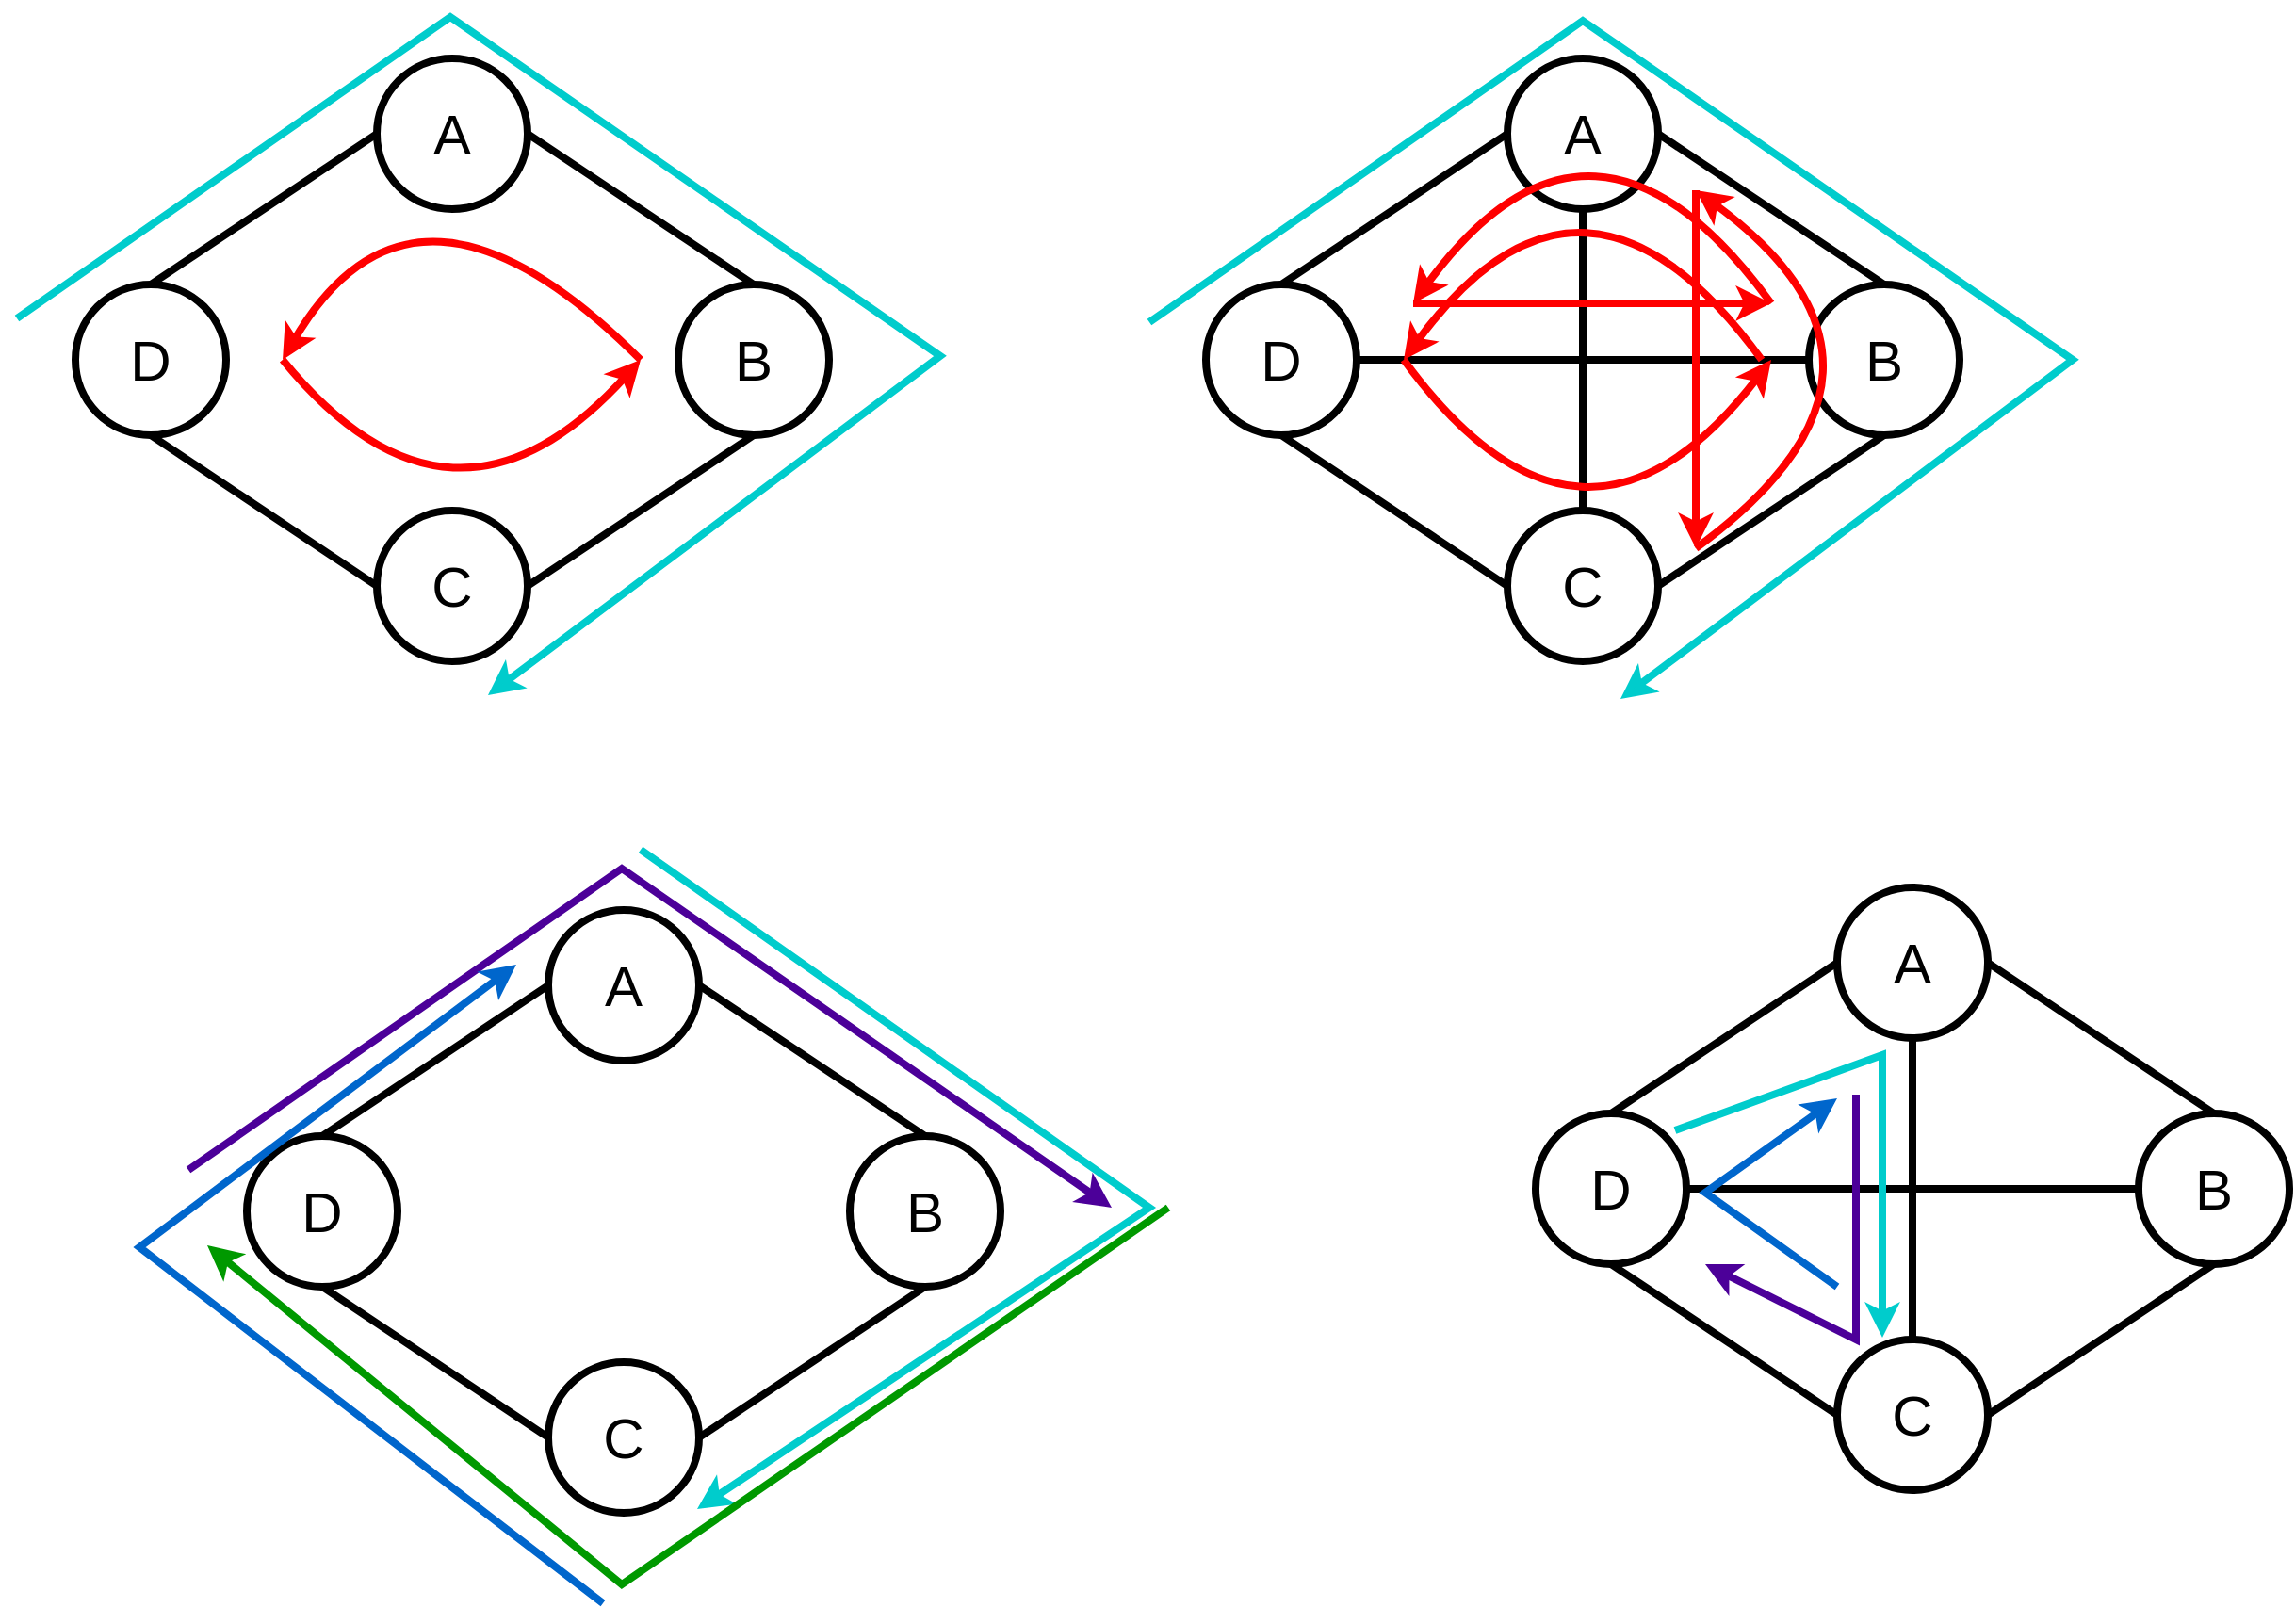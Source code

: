 <mxfile version="21.2.1" type="device">
  <diagram name="Page-1" id="dd472eb7-4b8b-5cd9-a60b-b15522922e76">
    <mxGraphModel dx="1789" dy="1180" grid="1" gridSize="10" guides="1" tooltips="1" connect="1" arrows="1" fold="1" page="1" pageScale="1" pageWidth="1100" pageHeight="850" background="none" math="0" shadow="0">
      <root>
        <mxCell id="0" />
        <mxCell id="1" parent="0" />
        <mxCell id="Kns-bw97P9-mJ-PoGu3Q-6" value="" style="endArrow=none;html=1;rounded=0;strokeWidth=4;entryX=0;entryY=0.5;entryDx=0;entryDy=0;exitX=0.5;exitY=0;exitDx=0;exitDy=0;" parent="1" source="Kns-bw97P9-mJ-PoGu3Q-14" target="Kns-bw97P9-mJ-PoGu3Q-11" edge="1">
          <mxGeometry width="50" height="50" relative="1" as="geometry">
            <mxPoint x="-189" y="486" as="sourcePoint" />
            <mxPoint x="-69" y="416" as="targetPoint" />
          </mxGeometry>
        </mxCell>
        <mxCell id="Kns-bw97P9-mJ-PoGu3Q-7" value="" style="endArrow=none;html=1;rounded=0;strokeWidth=4;exitX=1;exitY=0.5;exitDx=0;exitDy=0;entryX=0.5;entryY=0;entryDx=0;entryDy=0;" parent="1" source="Kns-bw97P9-mJ-PoGu3Q-11" target="Kns-bw97P9-mJ-PoGu3Q-12" edge="1">
          <mxGeometry width="50" height="50" relative="1" as="geometry">
            <mxPoint x="-11" y="411" as="sourcePoint" />
            <mxPoint x="116" y="489" as="targetPoint" />
          </mxGeometry>
        </mxCell>
        <mxCell id="Kns-bw97P9-mJ-PoGu3Q-8" value="" style="endArrow=none;html=1;rounded=0;strokeWidth=4;entryX=0.5;entryY=1;entryDx=0;entryDy=0;exitX=1;exitY=0.5;exitDx=0;exitDy=0;" parent="1" source="Kns-bw97P9-mJ-PoGu3Q-13" target="Kns-bw97P9-mJ-PoGu3Q-12" edge="1">
          <mxGeometry width="50" height="50" relative="1" as="geometry">
            <mxPoint x="-5" y="591" as="sourcePoint" />
            <mxPoint x="98" y="525" as="targetPoint" />
          </mxGeometry>
        </mxCell>
        <mxCell id="Kns-bw97P9-mJ-PoGu3Q-9" value="" style="endArrow=none;html=1;rounded=0;strokeWidth=4;entryX=0.5;entryY=1;entryDx=0;entryDy=0;exitX=0;exitY=0.5;exitDx=0;exitDy=0;" parent="1" source="Kns-bw97P9-mJ-PoGu3Q-13" target="Kns-bw97P9-mJ-PoGu3Q-14" edge="1">
          <mxGeometry width="50" height="50" relative="1" as="geometry">
            <mxPoint x="-76" y="595" as="sourcePoint" />
            <mxPoint x="-187" y="531" as="targetPoint" />
          </mxGeometry>
        </mxCell>
        <mxCell id="Kns-bw97P9-mJ-PoGu3Q-11" value="&lt;font style=&quot;font-size: 30px;&quot;&gt;A&lt;/font&gt;" style="ellipse;whiteSpace=wrap;html=1;aspect=fixed;strokeWidth=4;" parent="1" vertex="1">
          <mxGeometry x="200" y="240" width="80" height="80" as="geometry" />
        </mxCell>
        <mxCell id="Kns-bw97P9-mJ-PoGu3Q-12" value="&lt;font style=&quot;font-size: 30px;&quot;&gt;B&lt;/font&gt;" style="ellipse;whiteSpace=wrap;html=1;aspect=fixed;strokeWidth=4;" parent="1" vertex="1">
          <mxGeometry x="360" y="360" width="80" height="80" as="geometry" />
        </mxCell>
        <mxCell id="Kns-bw97P9-mJ-PoGu3Q-13" value="&lt;font style=&quot;font-size: 30px;&quot;&gt;C&lt;/font&gt;" style="ellipse;whiteSpace=wrap;html=1;aspect=fixed;strokeWidth=4;" parent="1" vertex="1">
          <mxGeometry x="200" y="480" width="80" height="80" as="geometry" />
        </mxCell>
        <mxCell id="Kns-bw97P9-mJ-PoGu3Q-14" value="&lt;font style=&quot;font-size: 30px;&quot;&gt;D&lt;/font&gt;" style="ellipse;whiteSpace=wrap;html=1;aspect=fixed;strokeWidth=4;" parent="1" vertex="1">
          <mxGeometry x="40" y="360" width="80" height="80" as="geometry" />
        </mxCell>
        <mxCell id="Kns-bw97P9-mJ-PoGu3Q-19" value="" style="endArrow=none;html=1;rounded=0;strokeWidth=4;entryX=0;entryY=0.5;entryDx=0;entryDy=0;exitX=0.5;exitY=0;exitDx=0;exitDy=0;" parent="1" source="Kns-bw97P9-mJ-PoGu3Q-26" target="Kns-bw97P9-mJ-PoGu3Q-23" edge="1">
          <mxGeometry width="50" height="50" relative="1" as="geometry">
            <mxPoint x="411" y="486" as="sourcePoint" />
            <mxPoint x="531" y="416" as="targetPoint" />
          </mxGeometry>
        </mxCell>
        <mxCell id="Kns-bw97P9-mJ-PoGu3Q-20" value="" style="endArrow=none;html=1;rounded=0;strokeWidth=4;exitX=1;exitY=0.5;exitDx=0;exitDy=0;entryX=0.5;entryY=0;entryDx=0;entryDy=0;" parent="1" source="Kns-bw97P9-mJ-PoGu3Q-23" target="Kns-bw97P9-mJ-PoGu3Q-24" edge="1">
          <mxGeometry width="50" height="50" relative="1" as="geometry">
            <mxPoint x="589" y="411" as="sourcePoint" />
            <mxPoint x="716" y="489" as="targetPoint" />
          </mxGeometry>
        </mxCell>
        <mxCell id="Kns-bw97P9-mJ-PoGu3Q-21" value="" style="endArrow=none;html=1;rounded=0;strokeWidth=4;entryX=0.5;entryY=1;entryDx=0;entryDy=0;exitX=1;exitY=0.5;exitDx=0;exitDy=0;" parent="1" source="Kns-bw97P9-mJ-PoGu3Q-25" target="Kns-bw97P9-mJ-PoGu3Q-24" edge="1">
          <mxGeometry width="50" height="50" relative="1" as="geometry">
            <mxPoint x="595" y="591" as="sourcePoint" />
            <mxPoint x="698" y="525" as="targetPoint" />
          </mxGeometry>
        </mxCell>
        <mxCell id="Kns-bw97P9-mJ-PoGu3Q-22" value="" style="endArrow=none;html=1;rounded=0;strokeWidth=4;entryX=0.5;entryY=1;entryDx=0;entryDy=0;exitX=0;exitY=0.5;exitDx=0;exitDy=0;" parent="1" source="Kns-bw97P9-mJ-PoGu3Q-25" target="Kns-bw97P9-mJ-PoGu3Q-26" edge="1">
          <mxGeometry width="50" height="50" relative="1" as="geometry">
            <mxPoint x="524" y="595" as="sourcePoint" />
            <mxPoint x="413" y="531" as="targetPoint" />
          </mxGeometry>
        </mxCell>
        <mxCell id="Kns-bw97P9-mJ-PoGu3Q-23" value="&lt;font style=&quot;font-size: 30px;&quot;&gt;A&lt;/font&gt;" style="ellipse;whiteSpace=wrap;html=1;aspect=fixed;strokeWidth=4;" parent="1" vertex="1">
          <mxGeometry x="800" y="240" width="80" height="80" as="geometry" />
        </mxCell>
        <mxCell id="Kns-bw97P9-mJ-PoGu3Q-24" value="&lt;font style=&quot;font-size: 30px;&quot;&gt;B&lt;/font&gt;" style="ellipse;whiteSpace=wrap;html=1;aspect=fixed;strokeWidth=4;" parent="1" vertex="1">
          <mxGeometry x="960" y="360" width="80" height="80" as="geometry" />
        </mxCell>
        <mxCell id="Kns-bw97P9-mJ-PoGu3Q-25" value="&lt;font style=&quot;font-size: 30px;&quot;&gt;C&lt;/font&gt;" style="ellipse;whiteSpace=wrap;html=1;aspect=fixed;strokeWidth=4;" parent="1" vertex="1">
          <mxGeometry x="800" y="480" width="80" height="80" as="geometry" />
        </mxCell>
        <mxCell id="Kns-bw97P9-mJ-PoGu3Q-26" value="&lt;font style=&quot;font-size: 30px;&quot;&gt;D&lt;/font&gt;" style="ellipse;whiteSpace=wrap;html=1;aspect=fixed;strokeWidth=4;" parent="1" vertex="1">
          <mxGeometry x="640" y="360" width="80" height="80" as="geometry" />
        </mxCell>
        <mxCell id="Kns-bw97P9-mJ-PoGu3Q-27" value="" style="endArrow=none;html=1;rounded=0;strokeWidth=4;entryX=0;entryY=0.5;entryDx=0;entryDy=0;exitX=1;exitY=0.5;exitDx=0;exitDy=0;" parent="1" source="Kns-bw97P9-mJ-PoGu3Q-26" target="Kns-bw97P9-mJ-PoGu3Q-24" edge="1">
          <mxGeometry width="50" height="50" relative="1" as="geometry">
            <mxPoint x="690" y="370" as="sourcePoint" />
            <mxPoint x="810" y="290" as="targetPoint" />
          </mxGeometry>
        </mxCell>
        <mxCell id="Kns-bw97P9-mJ-PoGu3Q-28" value="" style="endArrow=none;html=1;rounded=0;strokeWidth=4;entryX=0.5;entryY=0;entryDx=0;entryDy=0;exitX=0.5;exitY=1;exitDx=0;exitDy=0;" parent="1" source="Kns-bw97P9-mJ-PoGu3Q-23" target="Kns-bw97P9-mJ-PoGu3Q-25" edge="1">
          <mxGeometry width="50" height="50" relative="1" as="geometry">
            <mxPoint x="730" y="410" as="sourcePoint" />
            <mxPoint x="970" y="410" as="targetPoint" />
          </mxGeometry>
        </mxCell>
        <mxCell id="Kns-bw97P9-mJ-PoGu3Q-29" value="" style="edgeStyle=none;orthogonalLoop=1;jettySize=auto;html=1;rounded=0;strokeWidth=4;strokeColor=#00CCCC;" parent="1" edge="1">
          <mxGeometry width="80" relative="1" as="geometry">
            <mxPoint x="9" y="378" as="sourcePoint" />
            <mxPoint x="259" y="578" as="targetPoint" />
            <Array as="points">
              <mxPoint x="239" y="218" />
              <mxPoint x="499" y="398" />
            </Array>
          </mxGeometry>
        </mxCell>
        <mxCell id="Kns-bw97P9-mJ-PoGu3Q-30" value="" style="curved=1;endArrow=classic;html=1;rounded=0;strokeWidth=4;strokeColor=#FF0000;" parent="1" edge="1">
          <mxGeometry width="50" height="50" relative="1" as="geometry">
            <mxPoint x="340" y="400" as="sourcePoint" />
            <mxPoint x="150" y="400" as="targetPoint" />
            <Array as="points">
              <mxPoint x="220" y="280" />
            </Array>
          </mxGeometry>
        </mxCell>
        <mxCell id="Kns-bw97P9-mJ-PoGu3Q-31" value="" style="curved=1;endArrow=classic;html=1;rounded=0;strokeWidth=4;strokeColor=#FF0000;" parent="1" edge="1">
          <mxGeometry width="50" height="50" relative="1" as="geometry">
            <mxPoint x="150" y="400" as="sourcePoint" />
            <mxPoint x="340" y="400" as="targetPoint" />
            <Array as="points">
              <mxPoint x="240" y="510" />
            </Array>
          </mxGeometry>
        </mxCell>
        <mxCell id="Kns-bw97P9-mJ-PoGu3Q-32" value="" style="edgeStyle=none;orthogonalLoop=1;jettySize=auto;html=1;rounded=0;strokeWidth=4;strokeColor=#00CCCC;" parent="1" edge="1">
          <mxGeometry width="80" relative="1" as="geometry">
            <mxPoint x="610" y="380" as="sourcePoint" />
            <mxPoint x="860" y="580" as="targetPoint" />
            <Array as="points">
              <mxPoint x="840" y="220" />
              <mxPoint x="1100" y="400" />
            </Array>
          </mxGeometry>
        </mxCell>
        <mxCell id="Kns-bw97P9-mJ-PoGu3Q-33" value="" style="curved=1;endArrow=classic;html=1;rounded=0;strokeWidth=4;strokeColor=#FF0000;" parent="1" edge="1">
          <mxGeometry width="50" height="50" relative="1" as="geometry">
            <mxPoint x="935" y="400" as="sourcePoint" />
            <mxPoint x="745" y="400" as="targetPoint" />
            <Array as="points">
              <mxPoint x="840" y="270" />
            </Array>
          </mxGeometry>
        </mxCell>
        <mxCell id="Kns-bw97P9-mJ-PoGu3Q-34" value="" style="curved=1;endArrow=classic;html=1;rounded=0;strokeWidth=4;strokeColor=#FF0000;" parent="1" edge="1">
          <mxGeometry width="50" height="50" relative="1" as="geometry">
            <mxPoint x="745" y="400" as="sourcePoint" />
            <mxPoint x="940" y="400" as="targetPoint" />
            <Array as="points">
              <mxPoint x="840" y="530" />
            </Array>
          </mxGeometry>
        </mxCell>
        <mxCell id="Kns-bw97P9-mJ-PoGu3Q-35" value="" style="curved=1;endArrow=classic;html=1;rounded=0;strokeWidth=4;strokeColor=#FF0000;" parent="1" edge="1">
          <mxGeometry width="50" height="50" relative="1" as="geometry">
            <mxPoint x="940" y="370" as="sourcePoint" />
            <mxPoint x="750" y="370" as="targetPoint" />
            <Array as="points">
              <mxPoint x="845" y="240" />
            </Array>
          </mxGeometry>
        </mxCell>
        <mxCell id="Kns-bw97P9-mJ-PoGu3Q-36" value="" style="endArrow=classic;html=1;rounded=0;strokeWidth=4;strokeColor=#FF0000;" parent="1" edge="1">
          <mxGeometry width="50" height="50" relative="1" as="geometry">
            <mxPoint x="750" y="370" as="sourcePoint" />
            <mxPoint x="940" y="370" as="targetPoint" />
          </mxGeometry>
        </mxCell>
        <mxCell id="Kns-bw97P9-mJ-PoGu3Q-40" value="" style="group;rotation=90;" parent="1" vertex="1" connectable="0">
          <mxGeometry x="870" y="340" width="190" height="130" as="geometry" />
        </mxCell>
        <mxCell id="Kns-bw97P9-mJ-PoGu3Q-38" value="" style="curved=1;endArrow=classic;html=1;rounded=0;strokeWidth=4;strokeColor=#FF0000;" parent="Kns-bw97P9-mJ-PoGu3Q-40" edge="1">
          <mxGeometry width="50" height="50" relative="1" as="geometry">
            <mxPoint x="30" y="160" as="sourcePoint" />
            <mxPoint x="30" y="-30" as="targetPoint" />
            <Array as="points">
              <mxPoint x="160" y="65" />
            </Array>
          </mxGeometry>
        </mxCell>
        <mxCell id="Kns-bw97P9-mJ-PoGu3Q-39" value="" style="endArrow=classic;html=1;rounded=0;strokeWidth=4;strokeColor=#FF0000;" parent="Kns-bw97P9-mJ-PoGu3Q-40" edge="1">
          <mxGeometry width="50" height="50" relative="1" as="geometry">
            <mxPoint x="30" y="-30" as="sourcePoint" />
            <mxPoint x="30" y="160" as="targetPoint" />
          </mxGeometry>
        </mxCell>
        <mxCell id="tr_B0UnX017DNEUYkG4s-1" value="" style="endArrow=none;html=1;rounded=0;strokeWidth=4;entryX=0;entryY=0.5;entryDx=0;entryDy=0;exitX=0.5;exitY=0;exitDx=0;exitDy=0;" parent="1" source="tr_B0UnX017DNEUYkG4s-8" target="tr_B0UnX017DNEUYkG4s-5" edge="1">
          <mxGeometry width="50" height="50" relative="1" as="geometry">
            <mxPoint x="-98" y="938" as="sourcePoint" />
            <mxPoint x="22" y="868" as="targetPoint" />
          </mxGeometry>
        </mxCell>
        <mxCell id="tr_B0UnX017DNEUYkG4s-2" value="" style="endArrow=none;html=1;rounded=0;strokeWidth=4;exitX=1;exitY=0.5;exitDx=0;exitDy=0;entryX=0.5;entryY=0;entryDx=0;entryDy=0;" parent="1" source="tr_B0UnX017DNEUYkG4s-5" target="tr_B0UnX017DNEUYkG4s-6" edge="1">
          <mxGeometry width="50" height="50" relative="1" as="geometry">
            <mxPoint x="80" y="863" as="sourcePoint" />
            <mxPoint x="207" y="941" as="targetPoint" />
          </mxGeometry>
        </mxCell>
        <mxCell id="tr_B0UnX017DNEUYkG4s-3" value="" style="endArrow=none;html=1;rounded=0;strokeWidth=4;entryX=0.5;entryY=1;entryDx=0;entryDy=0;exitX=1;exitY=0.5;exitDx=0;exitDy=0;" parent="1" source="tr_B0UnX017DNEUYkG4s-7" target="tr_B0UnX017DNEUYkG4s-6" edge="1">
          <mxGeometry width="50" height="50" relative="1" as="geometry">
            <mxPoint x="86" y="1043" as="sourcePoint" />
            <mxPoint x="189" y="977" as="targetPoint" />
          </mxGeometry>
        </mxCell>
        <mxCell id="tr_B0UnX017DNEUYkG4s-4" value="" style="endArrow=none;html=1;rounded=0;strokeWidth=4;entryX=0.5;entryY=1;entryDx=0;entryDy=0;exitX=0;exitY=0.5;exitDx=0;exitDy=0;" parent="1" source="tr_B0UnX017DNEUYkG4s-7" target="tr_B0UnX017DNEUYkG4s-8" edge="1">
          <mxGeometry width="50" height="50" relative="1" as="geometry">
            <mxPoint x="15" y="1047" as="sourcePoint" />
            <mxPoint x="-96" y="983" as="targetPoint" />
          </mxGeometry>
        </mxCell>
        <mxCell id="tr_B0UnX017DNEUYkG4s-5" value="&lt;font style=&quot;font-size: 30px;&quot;&gt;A&lt;/font&gt;" style="ellipse;whiteSpace=wrap;html=1;aspect=fixed;strokeWidth=4;" parent="1" vertex="1">
          <mxGeometry x="291" y="692" width="80" height="80" as="geometry" />
        </mxCell>
        <mxCell id="tr_B0UnX017DNEUYkG4s-6" value="&lt;font style=&quot;font-size: 30px;&quot;&gt;B&lt;/font&gt;" style="ellipse;whiteSpace=wrap;html=1;aspect=fixed;strokeWidth=4;" parent="1" vertex="1">
          <mxGeometry x="451" y="812" width="80" height="80" as="geometry" />
        </mxCell>
        <mxCell id="tr_B0UnX017DNEUYkG4s-7" value="&lt;font style=&quot;font-size: 30px;&quot;&gt;C&lt;/font&gt;" style="ellipse;whiteSpace=wrap;html=1;aspect=fixed;strokeWidth=4;" parent="1" vertex="1">
          <mxGeometry x="291" y="932" width="80" height="80" as="geometry" />
        </mxCell>
        <mxCell id="tr_B0UnX017DNEUYkG4s-8" value="&lt;font style=&quot;font-size: 30px;&quot;&gt;D&lt;/font&gt;" style="ellipse;whiteSpace=wrap;html=1;aspect=fixed;strokeWidth=4;" parent="1" vertex="1">
          <mxGeometry x="131" y="812" width="80" height="80" as="geometry" />
        </mxCell>
        <mxCell id="tr_B0UnX017DNEUYkG4s-9" value="" style="edgeStyle=none;orthogonalLoop=1;jettySize=auto;html=1;rounded=0;strokeWidth=4;strokeColor=#4C0099;fillColor=#e1d5e7;" parent="1" edge="1">
          <mxGeometry width="80" relative="1" as="geometry">
            <mxPoint x="100" y="830" as="sourcePoint" />
            <mxPoint x="590" y="850" as="targetPoint" />
            <Array as="points">
              <mxPoint x="330" y="670" />
              <mxPoint x="590" y="850" />
            </Array>
          </mxGeometry>
        </mxCell>
        <mxCell id="tr_B0UnX017DNEUYkG4s-12" value="" style="edgeStyle=none;orthogonalLoop=1;jettySize=auto;html=1;rounded=0;strokeWidth=4;strokeColor=#00CCCC;fillColor=#fff2cc;" parent="1" edge="1">
          <mxGeometry width="80" relative="1" as="geometry">
            <mxPoint x="340" y="660" as="sourcePoint" />
            <mxPoint x="370" y="1010" as="targetPoint" />
            <Array as="points">
              <mxPoint x="610" y="850" />
              <mxPoint x="370" y="1010" />
            </Array>
          </mxGeometry>
        </mxCell>
        <mxCell id="tr_B0UnX017DNEUYkG4s-13" value="" style="edgeStyle=none;orthogonalLoop=1;jettySize=auto;html=1;rounded=0;strokeWidth=4;strokeColor=#009900;fillColor=#d5e8d4;" parent="1" edge="1">
          <mxGeometry width="80" relative="1" as="geometry">
            <mxPoint x="620" y="850" as="sourcePoint" />
            <mxPoint x="110" y="870" as="targetPoint" />
            <Array as="points">
              <mxPoint x="330" y="1050" />
              <mxPoint x="110" y="870" />
            </Array>
          </mxGeometry>
        </mxCell>
        <mxCell id="tr_B0UnX017DNEUYkG4s-14" value="" style="edgeStyle=none;orthogonalLoop=1;jettySize=auto;html=1;rounded=0;strokeWidth=4;strokeColor=#0066CC;fillColor=#dae8fc;" parent="1" edge="1">
          <mxGeometry width="80" relative="1" as="geometry">
            <mxPoint x="320" y="1060" as="sourcePoint" />
            <mxPoint x="274" y="721" as="targetPoint" />
            <Array as="points">
              <mxPoint x="74" y="871" />
              <mxPoint x="274" y="721" />
            </Array>
          </mxGeometry>
        </mxCell>
        <mxCell id="tr_B0UnX017DNEUYkG4s-33" value="" style="endArrow=none;html=1;rounded=0;strokeWidth=4;entryX=0;entryY=0.5;entryDx=0;entryDy=0;exitX=0.5;exitY=0;exitDx=0;exitDy=0;" parent="1" source="tr_B0UnX017DNEUYkG4s-40" target="tr_B0UnX017DNEUYkG4s-37" edge="1">
          <mxGeometry width="50" height="50" relative="1" as="geometry">
            <mxPoint x="586" y="926" as="sourcePoint" />
            <mxPoint x="706" y="856" as="targetPoint" />
          </mxGeometry>
        </mxCell>
        <mxCell id="tr_B0UnX017DNEUYkG4s-34" value="" style="endArrow=none;html=1;rounded=0;strokeWidth=4;exitX=1;exitY=0.5;exitDx=0;exitDy=0;entryX=0.5;entryY=0;entryDx=0;entryDy=0;" parent="1" source="tr_B0UnX017DNEUYkG4s-37" target="tr_B0UnX017DNEUYkG4s-38" edge="1">
          <mxGeometry width="50" height="50" relative="1" as="geometry">
            <mxPoint x="764" y="851" as="sourcePoint" />
            <mxPoint x="891" y="929" as="targetPoint" />
          </mxGeometry>
        </mxCell>
        <mxCell id="tr_B0UnX017DNEUYkG4s-35" value="" style="endArrow=none;html=1;rounded=0;strokeWidth=4;entryX=0.5;entryY=1;entryDx=0;entryDy=0;exitX=1;exitY=0.5;exitDx=0;exitDy=0;" parent="1" source="tr_B0UnX017DNEUYkG4s-39" target="tr_B0UnX017DNEUYkG4s-38" edge="1">
          <mxGeometry width="50" height="50" relative="1" as="geometry">
            <mxPoint x="770" y="1031" as="sourcePoint" />
            <mxPoint x="873" y="965" as="targetPoint" />
          </mxGeometry>
        </mxCell>
        <mxCell id="tr_B0UnX017DNEUYkG4s-36" value="" style="endArrow=none;html=1;rounded=0;strokeWidth=4;entryX=0.5;entryY=1;entryDx=0;entryDy=0;exitX=0;exitY=0.5;exitDx=0;exitDy=0;" parent="1" source="tr_B0UnX017DNEUYkG4s-39" target="tr_B0UnX017DNEUYkG4s-40" edge="1">
          <mxGeometry width="50" height="50" relative="1" as="geometry">
            <mxPoint x="699" y="1035" as="sourcePoint" />
            <mxPoint x="588" y="971" as="targetPoint" />
          </mxGeometry>
        </mxCell>
        <mxCell id="tr_B0UnX017DNEUYkG4s-37" value="&lt;font style=&quot;font-size: 30px;&quot;&gt;A&lt;/font&gt;" style="ellipse;whiteSpace=wrap;html=1;aspect=fixed;strokeWidth=4;" parent="1" vertex="1">
          <mxGeometry x="975" y="680" width="80" height="80" as="geometry" />
        </mxCell>
        <mxCell id="tr_B0UnX017DNEUYkG4s-38" value="&lt;font style=&quot;font-size: 30px;&quot;&gt;B&lt;/font&gt;" style="ellipse;whiteSpace=wrap;html=1;aspect=fixed;strokeWidth=4;" parent="1" vertex="1">
          <mxGeometry x="1135" y="800" width="80" height="80" as="geometry" />
        </mxCell>
        <mxCell id="tr_B0UnX017DNEUYkG4s-39" value="&lt;font style=&quot;font-size: 30px;&quot;&gt;C&lt;/font&gt;" style="ellipse;whiteSpace=wrap;html=1;aspect=fixed;strokeWidth=4;" parent="1" vertex="1">
          <mxGeometry x="975" y="920" width="80" height="80" as="geometry" />
        </mxCell>
        <mxCell id="tr_B0UnX017DNEUYkG4s-40" value="&lt;font style=&quot;font-size: 30px;&quot;&gt;D&lt;/font&gt;" style="ellipse;whiteSpace=wrap;html=1;aspect=fixed;strokeWidth=4;" parent="1" vertex="1">
          <mxGeometry x="815" y="800" width="80" height="80" as="geometry" />
        </mxCell>
        <mxCell id="tr_B0UnX017DNEUYkG4s-41" value="" style="endArrow=none;html=1;rounded=0;strokeWidth=4;entryX=0;entryY=0.5;entryDx=0;entryDy=0;exitX=1;exitY=0.5;exitDx=0;exitDy=0;" parent="1" source="tr_B0UnX017DNEUYkG4s-40" target="tr_B0UnX017DNEUYkG4s-38" edge="1">
          <mxGeometry width="50" height="50" relative="1" as="geometry">
            <mxPoint x="865" y="810" as="sourcePoint" />
            <mxPoint x="985" y="730" as="targetPoint" />
          </mxGeometry>
        </mxCell>
        <mxCell id="tr_B0UnX017DNEUYkG4s-42" value="" style="endArrow=none;html=1;rounded=0;strokeWidth=4;entryX=0.5;entryY=0;entryDx=0;entryDy=0;exitX=0.5;exitY=1;exitDx=0;exitDy=0;" parent="1" source="tr_B0UnX017DNEUYkG4s-37" target="tr_B0UnX017DNEUYkG4s-39" edge="1">
          <mxGeometry width="50" height="50" relative="1" as="geometry">
            <mxPoint x="905" y="850" as="sourcePoint" />
            <mxPoint x="1145" y="850" as="targetPoint" />
          </mxGeometry>
        </mxCell>
        <mxCell id="tr_B0UnX017DNEUYkG4s-43" value="" style="edgeStyle=none;orthogonalLoop=1;jettySize=auto;html=1;rounded=0;strokeWidth=4;strokeColor=#00CCCC;entryX=0.5;entryY=0;entryDx=0;entryDy=0;" parent="1" edge="1">
          <mxGeometry width="80" relative="1" as="geometry">
            <mxPoint x="889" y="809" as="sourcePoint" />
            <mxPoint x="999" y="919" as="targetPoint" />
            <Array as="points">
              <mxPoint x="999" y="769" />
              <mxPoint x="999" y="849" />
            </Array>
          </mxGeometry>
        </mxCell>
        <mxCell id="tr_B0UnX017DNEUYkG4s-51" value="" style="edgeStyle=none;orthogonalLoop=1;jettySize=auto;html=1;rounded=0;strokeWidth=4;strokeColor=#4C0099;" parent="1" edge="1">
          <mxGeometry width="80" relative="1" as="geometry">
            <mxPoint x="985" y="790" as="sourcePoint" />
            <mxPoint x="905" y="880" as="targetPoint" />
            <Array as="points">
              <mxPoint x="985" y="920" />
              <mxPoint x="925" y="890" />
              <mxPoint x="905" y="880" />
            </Array>
          </mxGeometry>
        </mxCell>
        <mxCell id="tr_B0UnX017DNEUYkG4s-52" value="" style="edgeStyle=none;orthogonalLoop=1;jettySize=auto;html=1;rounded=0;strokeWidth=4;strokeColor=#0066CC;fillColor=#dae8fc;" parent="1" edge="1">
          <mxGeometry width="80" relative="1" as="geometry">
            <mxPoint x="975" y="892" as="sourcePoint" />
            <mxPoint x="975" y="792" as="targetPoint" />
            <Array as="points">
              <mxPoint x="905" y="842" />
              <mxPoint x="975" y="792" />
            </Array>
          </mxGeometry>
        </mxCell>
      </root>
    </mxGraphModel>
  </diagram>
</mxfile>
